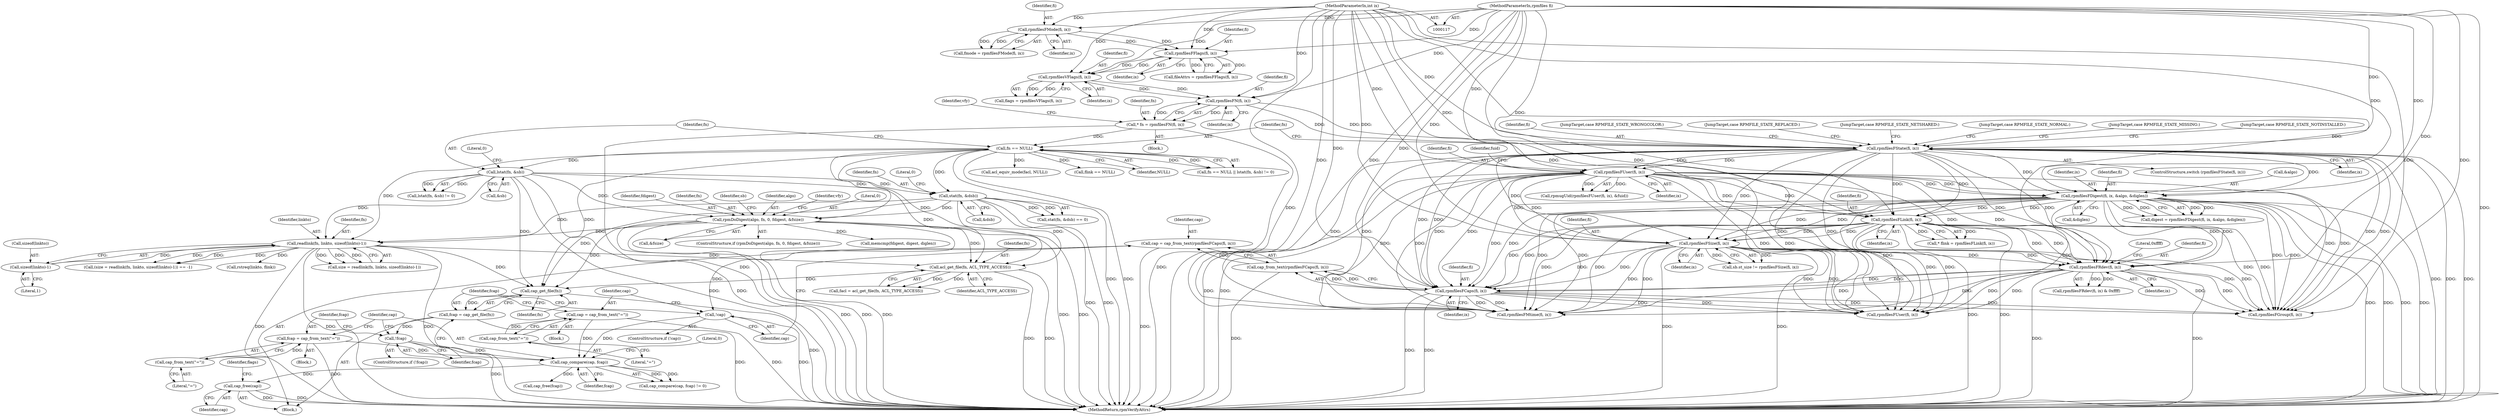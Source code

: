 digraph "0_rpm_c815822c8bdb138066ff58c624ae83e3a12ebfa9@API" {
"1000577" [label="(Call,cap_free(cap))"];
"1000568" [label="(Call,cap_compare(cap, fcap))"];
"1000547" [label="(Call,!cap)"];
"1000540" [label="(Call,cap = cap_from_text(rpmfilesFCaps(fi, ix)))"];
"1000542" [label="(Call,cap_from_text(rpmfilesFCaps(fi, ix)))"];
"1000543" [label="(Call,rpmfilesFCaps(fi, ix))"];
"1000383" [label="(Call,rpmfilesFLink(fi, ix))"];
"1000306" [label="(Call,rpmfilesFDigest(fi, ix, &algo, &diglen))"];
"1000152" [label="(Call,rpmfilesFState(fi, ix))"];
"1000143" [label="(Call,rpmfilesFN(fi, ix))"];
"1000137" [label="(Call,rpmfilesVFlags(fi, ix))"];
"1000131" [label="(Call,rpmfilesFFlags(fi, ix))"];
"1000125" [label="(Call,rpmfilesFMode(fi, ix))"];
"1000118" [label="(MethodParameterIn,rpmfiles fi)"];
"1000119" [label="(MethodParameterIn,int ix)"];
"1000230" [label="(Call,rpmfilesFUser(fi, ix))"];
"1000413" [label="(Call,rpmfilesFSize(fi, ix))"];
"1000522" [label="(Call,rpmfilesFRdev(fi, ix))"];
"1000550" [label="(Call,cap = cap_from_text(\"=\"))"];
"1000552" [label="(Call,cap_from_text(\"=\"))"];
"1000559" [label="(Call,!fcap)"];
"1000554" [label="(Call,fcap = cap_get_file(fn))"];
"1000556" [label="(Call,cap_get_file(fn))"];
"1000364" [label="(Call,readlink(fn, linkto, sizeof(linkto)-1))"];
"1000186" [label="(Call,lstat(fn, &sb))"];
"1000182" [label="(Call,fn == NULL)"];
"1000141" [label="(Call,* fn = rpmfilesFN(fi, ix))"];
"1000209" [label="(Call,stat(fn, &dsb))"];
"1000317" [label="(Call,rpmDoDigest(algo, fn, 0, fdigest, &fsize))"];
"1000367" [label="(Call,sizeof(linkto)-1)"];
"1000457" [label="(Call,acl_get_file(fn, ACL_TYPE_ACCESS))"];
"1000562" [label="(Call,fcap = cap_from_text(\"=\"))"];
"1000564" [label="(Call,cap_from_text(\"=\"))"];
"1000177" [label="(JumpTarget,case RPMFILE_STATE_NORMAL:)"];
"1000231" [label="(Identifier,fi)"];
"1000541" [label="(Identifier,cap)"];
"1000229" [label="(Call,rpmugUid(rpmfilesFUser(fi, ix), &fuid))"];
"1000568" [label="(Call,cap_compare(cap, fcap))"];
"1000383" [label="(Call,rpmfilesFLink(fi, ix))"];
"1000321" [label="(Identifier,fdigest)"];
"1000152" [label="(Call,rpmfilesFState(fi, ix))"];
"1000554" [label="(Call,fcap = cap_get_file(fn))"];
"1000322" [label="(Call,&fsize)"];
"1000118" [label="(MethodParameterIn,rpmfiles fi)"];
"1000547" [label="(Call,!cap)"];
"1000133" [label="(Identifier,ix)"];
"1000540" [label="(Call,cap = cap_from_text(rpmfilesFCaps(fi, ix)))"];
"1000544" [label="(Identifier,fi)"];
"1000524" [label="(Identifier,ix)"];
"1000543" [label="(Call,rpmfilesFCaps(fi, ix))"];
"1000545" [label="(Identifier,ix)"];
"1000521" [label="(Call,rpmfilesFRdev(fi, ix) & 0xffff)"];
"1000210" [label="(Identifier,fn)"];
"1000522" [label="(Call,rpmfilesFRdev(fi, ix))"];
"1000413" [label="(Call,rpmfilesFSize(fi, ix))"];
"1000178" [label="(JumpTarget,case RPMFILE_STATE_MISSING:)"];
"1000137" [label="(Call,rpmfilesVFlags(fi, ix))"];
"1000129" [label="(Call,fileAttrs = rpmfilesFFlags(fi, ix))"];
"1000149" [label="(Identifier,vfy)"];
"1000567" [label="(Call,cap_compare(cap, fcap) != 0)"];
"1000188" [label="(Call,&sb)"];
"1000455" [label="(Call,facl = acl_get_file(fn, ACL_TYPE_ACCESS))"];
"1000123" [label="(Call,fmode = rpmfilesFMode(fi, ix))"];
"1000370" [label="(Literal,1)"];
"1000157" [label="(JumpTarget,case RPMFILE_STATE_NOTINSTALLED:)"];
"1000132" [label="(Identifier,fi)"];
"1000309" [label="(Call,&algo)"];
"1000127" [label="(Identifier,ix)"];
"1000234" [label="(Identifier,fuid)"];
"1000317" [label="(Call,rpmDoDigest(algo, fn, 0, fdigest, &fsize))"];
"1000319" [label="(Identifier,fn)"];
"1000561" [label="(Block,)"];
"1000550" [label="(Call,cap = cap_from_text(\"=\"))"];
"1000316" [label="(ControlStructure,if (rpmDoDigest(algo, fn, 0, fdigest, &fsize)))"];
"1000311" [label="(Call,&diglen)"];
"1000381" [label="(Call,* flink = rpmfilesFLink(fi, ix))"];
"1000465" [label="(Call,acl_equiv_mode(facl, NULL))"];
"1000230" [label="(Call,rpmfilesFUser(fi, ix))"];
"1000393" [label="(Call,flink == NULL)"];
"1000144" [label="(Identifier,fi)"];
"1000125" [label="(Call,rpmfilesFMode(fi, ix))"];
"1000560" [label="(Identifier,fcap)"];
"1000551" [label="(Identifier,cap)"];
"1000131" [label="(Call,rpmfilesFFlags(fi, ix))"];
"1000555" [label="(Identifier,fcap)"];
"1000190" [label="(Literal,0)"];
"1000459" [label="(Identifier,ACL_TYPE_ACCESS)"];
"1000334" [label="(Identifier,sb)"];
"1000138" [label="(Identifier,fi)"];
"1000304" [label="(Call,digest = rpmfilesFDigest(fi, ix, &algo, &diglen))"];
"1000143" [label="(Call,rpmfilesFN(fi, ix))"];
"1000308" [label="(Identifier,ix)"];
"1000184" [label="(Identifier,NULL)"];
"1000367" [label="(Call,sizeof(linkto)-1)"];
"1000141" [label="(Call,* fn = rpmfilesFN(fi, ix))"];
"1000582" [label="(Identifier,flags)"];
"1000397" [label="(Call,rstreq(linkto, flink))"];
"1000558" [label="(ControlStructure,if (!fcap))"];
"1000139" [label="(Identifier,ix)"];
"1000232" [label="(Identifier,ix)"];
"1000183" [label="(Identifier,fn)"];
"1000575" [label="(Call,cap_free(fcap))"];
"1000307" [label="(Identifier,fi)"];
"1000414" [label="(Identifier,fi)"];
"1000126" [label="(Identifier,fi)"];
"1000563" [label="(Identifier,fcap)"];
"1000318" [label="(Identifier,algo)"];
"1000457" [label="(Call,acl_get_file(fn, ACL_TYPE_ACCESS))"];
"1000680" [label="(Call,rpmfilesFGroup(fi, ix))"];
"1000542" [label="(Call,cap_from_text(rpmfilesFCaps(fi, ix)))"];
"1000588" [label="(Call,rpmfilesFMtime(fi, ix))"];
"1000458" [label="(Identifier,fn)"];
"1000565" [label="(Literal,\"=\")"];
"1000385" [label="(Identifier,ix)"];
"1000213" [label="(Literal,0)"];
"1000546" [label="(ControlStructure,if (!cap))"];
"1000569" [label="(Identifier,cap)"];
"1000364" [label="(Call,readlink(fn, linkto, sizeof(linkto)-1))"];
"1000154" [label="(Identifier,ix)"];
"1000208" [label="(Call,stat(fn, &dsb) == 0)"];
"1000186" [label="(Call,lstat(fn, &sb))"];
"1000306" [label="(Call,rpmfilesFDigest(fi, ix, &algo, &diglen))"];
"1000362" [label="(Call,size = readlink(fn, linkto, sizeof(linkto)-1))"];
"1000366" [label="(Identifier,linkto)"];
"1000326" [label="(Identifier,vfy)"];
"1000368" [label="(Call,sizeof(linkto))"];
"1000537" [label="(Block,)"];
"1000523" [label="(Identifier,fi)"];
"1000153" [label="(Identifier,fi)"];
"1000549" [label="(Block,)"];
"1000548" [label="(Identifier,cap)"];
"1000121" [label="(Block,)"];
"1000185" [label="(Call,lstat(fn, &sb) != 0)"];
"1000556" [label="(Call,cap_get_file(fn))"];
"1000384" [label="(Identifier,fi)"];
"1000135" [label="(Call,flags = rpmfilesVFlags(fi, ix))"];
"1000182" [label="(Call,fn == NULL)"];
"1000165" [label="(JumpTarget,case RPMFILE_STATE_WRONGCOLOR:)"];
"1000525" [label="(Literal,0xffff)"];
"1000559" [label="(Call,!fcap)"];
"1000415" [label="(Identifier,ix)"];
"1000562" [label="(Call,fcap = cap_from_text(\"=\"))"];
"1000570" [label="(Identifier,fcap)"];
"1000571" [label="(Literal,0)"];
"1000553" [label="(Literal,\"=\")"];
"1000160" [label="(JumpTarget,case RPMFILE_STATE_REPLACED:)"];
"1000187" [label="(Identifier,fn)"];
"1000365" [label="(Identifier,fn)"];
"1000361" [label="(Call,(size = readlink(fn, linkto, sizeof(linkto)-1)) == -1)"];
"1000564" [label="(Call,cap_from_text(\"=\"))"];
"1000209" [label="(Call,stat(fn, &dsb))"];
"1000338" [label="(Call,memcmp(fdigest, digest, diglen))"];
"1000151" [label="(ControlStructure,switch (rpmfilesFState(fi, ix)))"];
"1000610" [label="(Call,rpmfilesFUser(fi, ix))"];
"1000557" [label="(Identifier,fn)"];
"1000181" [label="(Call,fn == NULL || lstat(fn, &sb) != 0)"];
"1000738" [label="(MethodReturn,rpmVerifyAttrs)"];
"1000142" [label="(Identifier,fn)"];
"1000552" [label="(Call,cap_from_text(\"=\"))"];
"1000156" [label="(JumpTarget,case RPMFILE_STATE_NETSHARED:)"];
"1000578" [label="(Identifier,cap)"];
"1000409" [label="(Call,sb.st_size != rpmfilesFSize(fi, ix))"];
"1000320" [label="(Literal,0)"];
"1000577" [label="(Call,cap_free(cap))"];
"1000119" [label="(MethodParameterIn,int ix)"];
"1000211" [label="(Call,&dsb)"];
"1000145" [label="(Identifier,ix)"];
"1000577" -> "1000537"  [label="AST: "];
"1000577" -> "1000578"  [label="CFG: "];
"1000578" -> "1000577"  [label="AST: "];
"1000582" -> "1000577"  [label="CFG: "];
"1000577" -> "1000738"  [label="DDG: "];
"1000577" -> "1000738"  [label="DDG: "];
"1000568" -> "1000577"  [label="DDG: "];
"1000568" -> "1000567"  [label="AST: "];
"1000568" -> "1000570"  [label="CFG: "];
"1000569" -> "1000568"  [label="AST: "];
"1000570" -> "1000568"  [label="AST: "];
"1000571" -> "1000568"  [label="CFG: "];
"1000568" -> "1000567"  [label="DDG: "];
"1000568" -> "1000567"  [label="DDG: "];
"1000547" -> "1000568"  [label="DDG: "];
"1000550" -> "1000568"  [label="DDG: "];
"1000559" -> "1000568"  [label="DDG: "];
"1000562" -> "1000568"  [label="DDG: "];
"1000568" -> "1000575"  [label="DDG: "];
"1000547" -> "1000546"  [label="AST: "];
"1000547" -> "1000548"  [label="CFG: "];
"1000548" -> "1000547"  [label="AST: "];
"1000551" -> "1000547"  [label="CFG: "];
"1000555" -> "1000547"  [label="CFG: "];
"1000547" -> "1000738"  [label="DDG: "];
"1000540" -> "1000547"  [label="DDG: "];
"1000540" -> "1000537"  [label="AST: "];
"1000540" -> "1000542"  [label="CFG: "];
"1000541" -> "1000540"  [label="AST: "];
"1000542" -> "1000540"  [label="AST: "];
"1000548" -> "1000540"  [label="CFG: "];
"1000540" -> "1000738"  [label="DDG: "];
"1000542" -> "1000540"  [label="DDG: "];
"1000542" -> "1000543"  [label="CFG: "];
"1000543" -> "1000542"  [label="AST: "];
"1000542" -> "1000738"  [label="DDG: "];
"1000543" -> "1000542"  [label="DDG: "];
"1000543" -> "1000542"  [label="DDG: "];
"1000543" -> "1000545"  [label="CFG: "];
"1000544" -> "1000543"  [label="AST: "];
"1000545" -> "1000543"  [label="AST: "];
"1000543" -> "1000738"  [label="DDG: "];
"1000543" -> "1000738"  [label="DDG: "];
"1000383" -> "1000543"  [label="DDG: "];
"1000383" -> "1000543"  [label="DDG: "];
"1000306" -> "1000543"  [label="DDG: "];
"1000306" -> "1000543"  [label="DDG: "];
"1000413" -> "1000543"  [label="DDG: "];
"1000413" -> "1000543"  [label="DDG: "];
"1000152" -> "1000543"  [label="DDG: "];
"1000152" -> "1000543"  [label="DDG: "];
"1000522" -> "1000543"  [label="DDG: "];
"1000522" -> "1000543"  [label="DDG: "];
"1000230" -> "1000543"  [label="DDG: "];
"1000230" -> "1000543"  [label="DDG: "];
"1000118" -> "1000543"  [label="DDG: "];
"1000119" -> "1000543"  [label="DDG: "];
"1000543" -> "1000588"  [label="DDG: "];
"1000543" -> "1000588"  [label="DDG: "];
"1000543" -> "1000610"  [label="DDG: "];
"1000543" -> "1000610"  [label="DDG: "];
"1000543" -> "1000680"  [label="DDG: "];
"1000543" -> "1000680"  [label="DDG: "];
"1000383" -> "1000381"  [label="AST: "];
"1000383" -> "1000385"  [label="CFG: "];
"1000384" -> "1000383"  [label="AST: "];
"1000385" -> "1000383"  [label="AST: "];
"1000381" -> "1000383"  [label="CFG: "];
"1000383" -> "1000738"  [label="DDG: "];
"1000383" -> "1000738"  [label="DDG: "];
"1000383" -> "1000381"  [label="DDG: "];
"1000383" -> "1000381"  [label="DDG: "];
"1000306" -> "1000383"  [label="DDG: "];
"1000306" -> "1000383"  [label="DDG: "];
"1000152" -> "1000383"  [label="DDG: "];
"1000152" -> "1000383"  [label="DDG: "];
"1000230" -> "1000383"  [label="DDG: "];
"1000230" -> "1000383"  [label="DDG: "];
"1000118" -> "1000383"  [label="DDG: "];
"1000119" -> "1000383"  [label="DDG: "];
"1000383" -> "1000413"  [label="DDG: "];
"1000383" -> "1000413"  [label="DDG: "];
"1000383" -> "1000522"  [label="DDG: "];
"1000383" -> "1000522"  [label="DDG: "];
"1000383" -> "1000588"  [label="DDG: "];
"1000383" -> "1000588"  [label="DDG: "];
"1000383" -> "1000610"  [label="DDG: "];
"1000383" -> "1000610"  [label="DDG: "];
"1000383" -> "1000680"  [label="DDG: "];
"1000383" -> "1000680"  [label="DDG: "];
"1000306" -> "1000304"  [label="AST: "];
"1000306" -> "1000311"  [label="CFG: "];
"1000307" -> "1000306"  [label="AST: "];
"1000308" -> "1000306"  [label="AST: "];
"1000309" -> "1000306"  [label="AST: "];
"1000311" -> "1000306"  [label="AST: "];
"1000304" -> "1000306"  [label="CFG: "];
"1000306" -> "1000738"  [label="DDG: "];
"1000306" -> "1000738"  [label="DDG: "];
"1000306" -> "1000738"  [label="DDG: "];
"1000306" -> "1000738"  [label="DDG: "];
"1000306" -> "1000304"  [label="DDG: "];
"1000306" -> "1000304"  [label="DDG: "];
"1000306" -> "1000304"  [label="DDG: "];
"1000306" -> "1000304"  [label="DDG: "];
"1000152" -> "1000306"  [label="DDG: "];
"1000152" -> "1000306"  [label="DDG: "];
"1000230" -> "1000306"  [label="DDG: "];
"1000230" -> "1000306"  [label="DDG: "];
"1000118" -> "1000306"  [label="DDG: "];
"1000119" -> "1000306"  [label="DDG: "];
"1000306" -> "1000413"  [label="DDG: "];
"1000306" -> "1000413"  [label="DDG: "];
"1000306" -> "1000522"  [label="DDG: "];
"1000306" -> "1000522"  [label="DDG: "];
"1000306" -> "1000588"  [label="DDG: "];
"1000306" -> "1000588"  [label="DDG: "];
"1000306" -> "1000610"  [label="DDG: "];
"1000306" -> "1000610"  [label="DDG: "];
"1000306" -> "1000680"  [label="DDG: "];
"1000306" -> "1000680"  [label="DDG: "];
"1000152" -> "1000151"  [label="AST: "];
"1000152" -> "1000154"  [label="CFG: "];
"1000153" -> "1000152"  [label="AST: "];
"1000154" -> "1000152"  [label="AST: "];
"1000156" -> "1000152"  [label="CFG: "];
"1000157" -> "1000152"  [label="CFG: "];
"1000160" -> "1000152"  [label="CFG: "];
"1000165" -> "1000152"  [label="CFG: "];
"1000177" -> "1000152"  [label="CFG: "];
"1000178" -> "1000152"  [label="CFG: "];
"1000183" -> "1000152"  [label="CFG: "];
"1000152" -> "1000738"  [label="DDG: "];
"1000152" -> "1000738"  [label="DDG: "];
"1000152" -> "1000738"  [label="DDG: "];
"1000143" -> "1000152"  [label="DDG: "];
"1000143" -> "1000152"  [label="DDG: "];
"1000118" -> "1000152"  [label="DDG: "];
"1000119" -> "1000152"  [label="DDG: "];
"1000152" -> "1000230"  [label="DDG: "];
"1000152" -> "1000230"  [label="DDG: "];
"1000152" -> "1000413"  [label="DDG: "];
"1000152" -> "1000413"  [label="DDG: "];
"1000152" -> "1000522"  [label="DDG: "];
"1000152" -> "1000522"  [label="DDG: "];
"1000152" -> "1000588"  [label="DDG: "];
"1000152" -> "1000588"  [label="DDG: "];
"1000152" -> "1000610"  [label="DDG: "];
"1000152" -> "1000610"  [label="DDG: "];
"1000152" -> "1000680"  [label="DDG: "];
"1000152" -> "1000680"  [label="DDG: "];
"1000143" -> "1000141"  [label="AST: "];
"1000143" -> "1000145"  [label="CFG: "];
"1000144" -> "1000143"  [label="AST: "];
"1000145" -> "1000143"  [label="AST: "];
"1000141" -> "1000143"  [label="CFG: "];
"1000143" -> "1000141"  [label="DDG: "];
"1000143" -> "1000141"  [label="DDG: "];
"1000137" -> "1000143"  [label="DDG: "];
"1000137" -> "1000143"  [label="DDG: "];
"1000118" -> "1000143"  [label="DDG: "];
"1000119" -> "1000143"  [label="DDG: "];
"1000137" -> "1000135"  [label="AST: "];
"1000137" -> "1000139"  [label="CFG: "];
"1000138" -> "1000137"  [label="AST: "];
"1000139" -> "1000137"  [label="AST: "];
"1000135" -> "1000137"  [label="CFG: "];
"1000137" -> "1000135"  [label="DDG: "];
"1000137" -> "1000135"  [label="DDG: "];
"1000131" -> "1000137"  [label="DDG: "];
"1000131" -> "1000137"  [label="DDG: "];
"1000118" -> "1000137"  [label="DDG: "];
"1000119" -> "1000137"  [label="DDG: "];
"1000131" -> "1000129"  [label="AST: "];
"1000131" -> "1000133"  [label="CFG: "];
"1000132" -> "1000131"  [label="AST: "];
"1000133" -> "1000131"  [label="AST: "];
"1000129" -> "1000131"  [label="CFG: "];
"1000131" -> "1000129"  [label="DDG: "];
"1000131" -> "1000129"  [label="DDG: "];
"1000125" -> "1000131"  [label="DDG: "];
"1000125" -> "1000131"  [label="DDG: "];
"1000118" -> "1000131"  [label="DDG: "];
"1000119" -> "1000131"  [label="DDG: "];
"1000125" -> "1000123"  [label="AST: "];
"1000125" -> "1000127"  [label="CFG: "];
"1000126" -> "1000125"  [label="AST: "];
"1000127" -> "1000125"  [label="AST: "];
"1000123" -> "1000125"  [label="CFG: "];
"1000125" -> "1000123"  [label="DDG: "];
"1000125" -> "1000123"  [label="DDG: "];
"1000118" -> "1000125"  [label="DDG: "];
"1000119" -> "1000125"  [label="DDG: "];
"1000118" -> "1000117"  [label="AST: "];
"1000118" -> "1000738"  [label="DDG: "];
"1000118" -> "1000230"  [label="DDG: "];
"1000118" -> "1000413"  [label="DDG: "];
"1000118" -> "1000522"  [label="DDG: "];
"1000118" -> "1000588"  [label="DDG: "];
"1000118" -> "1000610"  [label="DDG: "];
"1000118" -> "1000680"  [label="DDG: "];
"1000119" -> "1000117"  [label="AST: "];
"1000119" -> "1000738"  [label="DDG: "];
"1000119" -> "1000230"  [label="DDG: "];
"1000119" -> "1000413"  [label="DDG: "];
"1000119" -> "1000522"  [label="DDG: "];
"1000119" -> "1000588"  [label="DDG: "];
"1000119" -> "1000610"  [label="DDG: "];
"1000119" -> "1000680"  [label="DDG: "];
"1000230" -> "1000229"  [label="AST: "];
"1000230" -> "1000232"  [label="CFG: "];
"1000231" -> "1000230"  [label="AST: "];
"1000232" -> "1000230"  [label="AST: "];
"1000234" -> "1000230"  [label="CFG: "];
"1000230" -> "1000738"  [label="DDG: "];
"1000230" -> "1000738"  [label="DDG: "];
"1000230" -> "1000229"  [label="DDG: "];
"1000230" -> "1000229"  [label="DDG: "];
"1000230" -> "1000413"  [label="DDG: "];
"1000230" -> "1000413"  [label="DDG: "];
"1000230" -> "1000522"  [label="DDG: "];
"1000230" -> "1000522"  [label="DDG: "];
"1000230" -> "1000588"  [label="DDG: "];
"1000230" -> "1000588"  [label="DDG: "];
"1000230" -> "1000610"  [label="DDG: "];
"1000230" -> "1000610"  [label="DDG: "];
"1000230" -> "1000680"  [label="DDG: "];
"1000230" -> "1000680"  [label="DDG: "];
"1000413" -> "1000409"  [label="AST: "];
"1000413" -> "1000415"  [label="CFG: "];
"1000414" -> "1000413"  [label="AST: "];
"1000415" -> "1000413"  [label="AST: "];
"1000409" -> "1000413"  [label="CFG: "];
"1000413" -> "1000738"  [label="DDG: "];
"1000413" -> "1000738"  [label="DDG: "];
"1000413" -> "1000409"  [label="DDG: "];
"1000413" -> "1000409"  [label="DDG: "];
"1000413" -> "1000522"  [label="DDG: "];
"1000413" -> "1000522"  [label="DDG: "];
"1000413" -> "1000588"  [label="DDG: "];
"1000413" -> "1000588"  [label="DDG: "];
"1000413" -> "1000610"  [label="DDG: "];
"1000413" -> "1000610"  [label="DDG: "];
"1000413" -> "1000680"  [label="DDG: "];
"1000413" -> "1000680"  [label="DDG: "];
"1000522" -> "1000521"  [label="AST: "];
"1000522" -> "1000524"  [label="CFG: "];
"1000523" -> "1000522"  [label="AST: "];
"1000524" -> "1000522"  [label="AST: "];
"1000525" -> "1000522"  [label="CFG: "];
"1000522" -> "1000738"  [label="DDG: "];
"1000522" -> "1000738"  [label="DDG: "];
"1000522" -> "1000521"  [label="DDG: "];
"1000522" -> "1000521"  [label="DDG: "];
"1000522" -> "1000588"  [label="DDG: "];
"1000522" -> "1000588"  [label="DDG: "];
"1000522" -> "1000610"  [label="DDG: "];
"1000522" -> "1000610"  [label="DDG: "];
"1000522" -> "1000680"  [label="DDG: "];
"1000522" -> "1000680"  [label="DDG: "];
"1000550" -> "1000549"  [label="AST: "];
"1000550" -> "1000552"  [label="CFG: "];
"1000551" -> "1000550"  [label="AST: "];
"1000552" -> "1000550"  [label="AST: "];
"1000555" -> "1000550"  [label="CFG: "];
"1000550" -> "1000738"  [label="DDG: "];
"1000552" -> "1000550"  [label="DDG: "];
"1000552" -> "1000553"  [label="CFG: "];
"1000553" -> "1000552"  [label="AST: "];
"1000559" -> "1000558"  [label="AST: "];
"1000559" -> "1000560"  [label="CFG: "];
"1000560" -> "1000559"  [label="AST: "];
"1000563" -> "1000559"  [label="CFG: "];
"1000569" -> "1000559"  [label="CFG: "];
"1000559" -> "1000738"  [label="DDG: "];
"1000554" -> "1000559"  [label="DDG: "];
"1000554" -> "1000537"  [label="AST: "];
"1000554" -> "1000556"  [label="CFG: "];
"1000555" -> "1000554"  [label="AST: "];
"1000556" -> "1000554"  [label="AST: "];
"1000560" -> "1000554"  [label="CFG: "];
"1000554" -> "1000738"  [label="DDG: "];
"1000556" -> "1000554"  [label="DDG: "];
"1000556" -> "1000557"  [label="CFG: "];
"1000557" -> "1000556"  [label="AST: "];
"1000556" -> "1000738"  [label="DDG: "];
"1000364" -> "1000556"  [label="DDG: "];
"1000186" -> "1000556"  [label="DDG: "];
"1000209" -> "1000556"  [label="DDG: "];
"1000317" -> "1000556"  [label="DDG: "];
"1000457" -> "1000556"  [label="DDG: "];
"1000182" -> "1000556"  [label="DDG: "];
"1000364" -> "1000362"  [label="AST: "];
"1000364" -> "1000367"  [label="CFG: "];
"1000365" -> "1000364"  [label="AST: "];
"1000366" -> "1000364"  [label="AST: "];
"1000367" -> "1000364"  [label="AST: "];
"1000362" -> "1000364"  [label="CFG: "];
"1000364" -> "1000738"  [label="DDG: "];
"1000364" -> "1000738"  [label="DDG: "];
"1000364" -> "1000738"  [label="DDG: "];
"1000364" -> "1000361"  [label="DDG: "];
"1000364" -> "1000361"  [label="DDG: "];
"1000364" -> "1000361"  [label="DDG: "];
"1000364" -> "1000362"  [label="DDG: "];
"1000364" -> "1000362"  [label="DDG: "];
"1000364" -> "1000362"  [label="DDG: "];
"1000186" -> "1000364"  [label="DDG: "];
"1000209" -> "1000364"  [label="DDG: "];
"1000317" -> "1000364"  [label="DDG: "];
"1000182" -> "1000364"  [label="DDG: "];
"1000367" -> "1000364"  [label="DDG: "];
"1000364" -> "1000397"  [label="DDG: "];
"1000364" -> "1000457"  [label="DDG: "];
"1000186" -> "1000185"  [label="AST: "];
"1000186" -> "1000188"  [label="CFG: "];
"1000187" -> "1000186"  [label="AST: "];
"1000188" -> "1000186"  [label="AST: "];
"1000190" -> "1000186"  [label="CFG: "];
"1000186" -> "1000738"  [label="DDG: "];
"1000186" -> "1000738"  [label="DDG: "];
"1000186" -> "1000185"  [label="DDG: "];
"1000186" -> "1000185"  [label="DDG: "];
"1000182" -> "1000186"  [label="DDG: "];
"1000186" -> "1000209"  [label="DDG: "];
"1000186" -> "1000317"  [label="DDG: "];
"1000186" -> "1000457"  [label="DDG: "];
"1000182" -> "1000181"  [label="AST: "];
"1000182" -> "1000184"  [label="CFG: "];
"1000183" -> "1000182"  [label="AST: "];
"1000184" -> "1000182"  [label="AST: "];
"1000187" -> "1000182"  [label="CFG: "];
"1000181" -> "1000182"  [label="CFG: "];
"1000182" -> "1000738"  [label="DDG: "];
"1000182" -> "1000738"  [label="DDG: "];
"1000182" -> "1000181"  [label="DDG: "];
"1000182" -> "1000181"  [label="DDG: "];
"1000141" -> "1000182"  [label="DDG: "];
"1000182" -> "1000209"  [label="DDG: "];
"1000182" -> "1000317"  [label="DDG: "];
"1000182" -> "1000393"  [label="DDG: "];
"1000182" -> "1000457"  [label="DDG: "];
"1000182" -> "1000465"  [label="DDG: "];
"1000141" -> "1000121"  [label="AST: "];
"1000142" -> "1000141"  [label="AST: "];
"1000149" -> "1000141"  [label="CFG: "];
"1000141" -> "1000738"  [label="DDG: "];
"1000141" -> "1000738"  [label="DDG: "];
"1000209" -> "1000208"  [label="AST: "];
"1000209" -> "1000211"  [label="CFG: "];
"1000210" -> "1000209"  [label="AST: "];
"1000211" -> "1000209"  [label="AST: "];
"1000213" -> "1000209"  [label="CFG: "];
"1000209" -> "1000738"  [label="DDG: "];
"1000209" -> "1000738"  [label="DDG: "];
"1000209" -> "1000208"  [label="DDG: "];
"1000209" -> "1000208"  [label="DDG: "];
"1000209" -> "1000317"  [label="DDG: "];
"1000209" -> "1000457"  [label="DDG: "];
"1000317" -> "1000316"  [label="AST: "];
"1000317" -> "1000322"  [label="CFG: "];
"1000318" -> "1000317"  [label="AST: "];
"1000319" -> "1000317"  [label="AST: "];
"1000320" -> "1000317"  [label="AST: "];
"1000321" -> "1000317"  [label="AST: "];
"1000322" -> "1000317"  [label="AST: "];
"1000326" -> "1000317"  [label="CFG: "];
"1000334" -> "1000317"  [label="CFG: "];
"1000317" -> "1000738"  [label="DDG: "];
"1000317" -> "1000738"  [label="DDG: "];
"1000317" -> "1000738"  [label="DDG: "];
"1000317" -> "1000738"  [label="DDG: "];
"1000317" -> "1000738"  [label="DDG: "];
"1000317" -> "1000338"  [label="DDG: "];
"1000317" -> "1000457"  [label="DDG: "];
"1000367" -> "1000370"  [label="CFG: "];
"1000368" -> "1000367"  [label="AST: "];
"1000370" -> "1000367"  [label="AST: "];
"1000457" -> "1000455"  [label="AST: "];
"1000457" -> "1000459"  [label="CFG: "];
"1000458" -> "1000457"  [label="AST: "];
"1000459" -> "1000457"  [label="AST: "];
"1000455" -> "1000457"  [label="CFG: "];
"1000457" -> "1000738"  [label="DDG: "];
"1000457" -> "1000738"  [label="DDG: "];
"1000457" -> "1000455"  [label="DDG: "];
"1000457" -> "1000455"  [label="DDG: "];
"1000562" -> "1000561"  [label="AST: "];
"1000562" -> "1000564"  [label="CFG: "];
"1000563" -> "1000562"  [label="AST: "];
"1000564" -> "1000562"  [label="AST: "];
"1000569" -> "1000562"  [label="CFG: "];
"1000562" -> "1000738"  [label="DDG: "];
"1000564" -> "1000562"  [label="DDG: "];
"1000564" -> "1000565"  [label="CFG: "];
"1000565" -> "1000564"  [label="AST: "];
}
